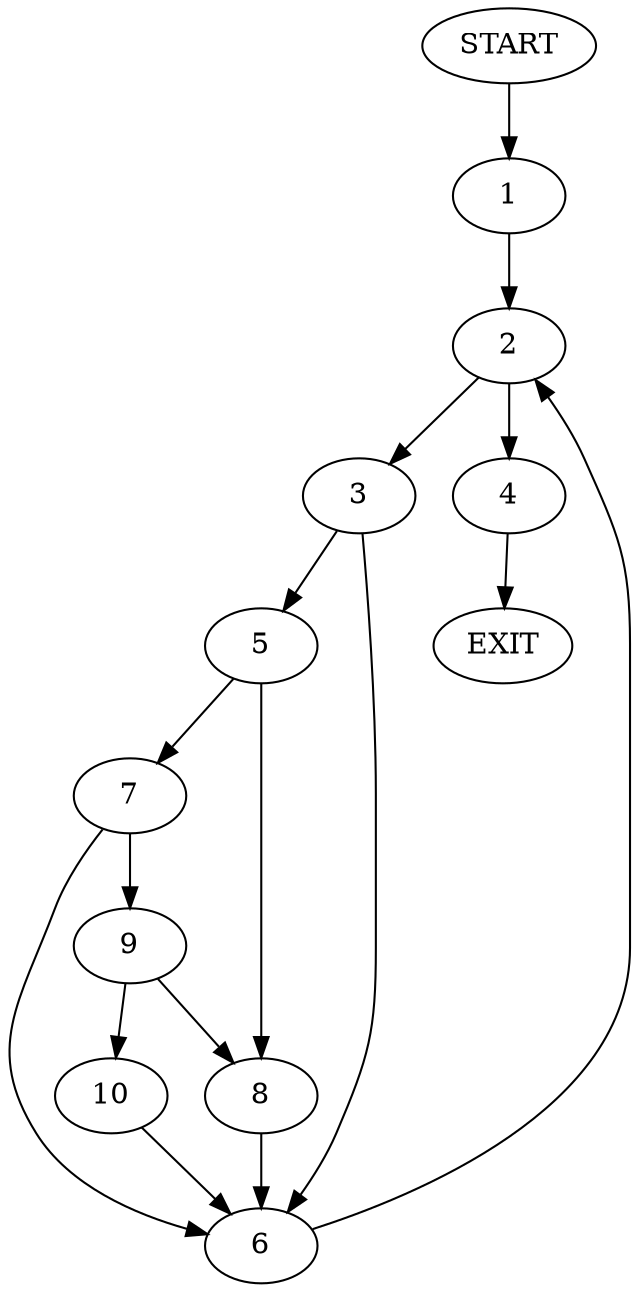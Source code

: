 digraph {
0 [label="START"]
11 [label="EXIT"]
0 -> 1
1 -> 2
2 -> 3
2 -> 4
3 -> 5
3 -> 6
4 -> 11
5 -> 7
5 -> 8
6 -> 2
7 -> 9
7 -> 6
8 -> 6
9 -> 8
9 -> 10
10 -> 6
}
